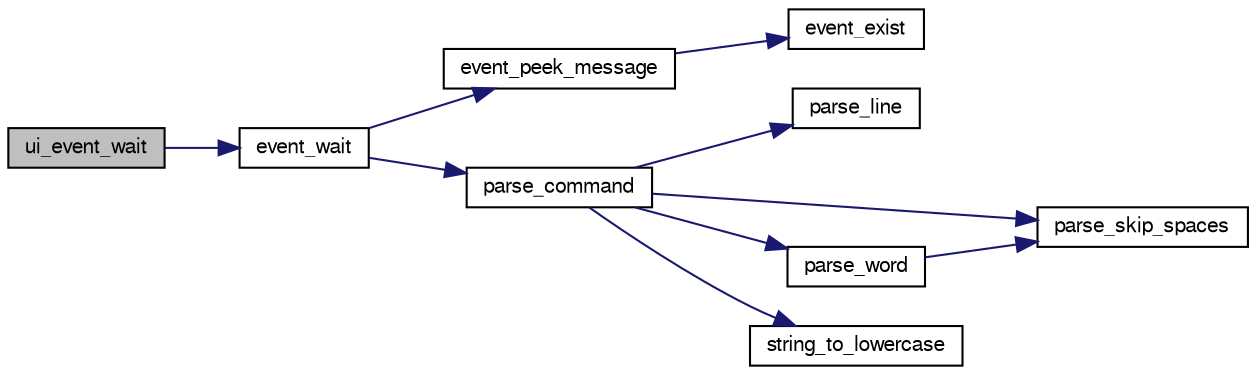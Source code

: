 digraph "ui_event_wait"
{
 // LATEX_PDF_SIZE
  bgcolor="transparent";
  edge [fontname="FreeSans",fontsize="10",labelfontname="FreeSans",labelfontsize="10"];
  node [fontname="FreeSans",fontsize="10",shape=record];
  rankdir="LR";
  Node1 [label="ui_event_wait",height=0.2,width=0.4,color="black", fillcolor="grey75", style="filled", fontcolor="black",tooltip="Wait input."];
  Node1 -> Node2 [color="midnightblue",fontsize="10",style="solid",fontname="FreeSans"];
  Node2 [label="event_wait",height=0.2,width=0.4,color="black",URL="$event_8c.html#a8edd2e244fab231ca29727da94476c48",tooltip="Wait input."];
  Node2 -> Node3 [color="midnightblue",fontsize="10",style="solid",fontname="FreeSans"];
  Node3 [label="event_peek_message",height=0.2,width=0.4,color="black",URL="$event_8c.html#aec5bca279cb9c3b541be99b6b0e491dc",tooltip="Peek the first message from the list."];
  Node3 -> Node4 [color="midnightblue",fontsize="10",style="solid",fontname="FreeSans"];
  Node4 [label="event_exist",height=0.2,width=0.4,color="black",URL="$event_8c.html#a578420a784d4b0ab9838a749d82342b8",tooltip="Check if there is a message."];
  Node2 -> Node5 [color="midnightblue",fontsize="10",style="solid",fontname="FreeSans"];
  Node5 [label="parse_command",height=0.2,width=0.4,color="black",URL="$util_8c.html#a42d6fa0294fe3a643d1942c6610f75f4",tooltip="Parse a command."];
  Node5 -> Node6 [color="midnightblue",fontsize="10",style="solid",fontname="FreeSans"];
  Node6 [label="parse_line",height=0.2,width=0.4,color="black",URL="$util_8c.html#a8648973bfd6c3001cd5ebe5268662f1e",tooltip="Parse a line."];
  Node5 -> Node7 [color="midnightblue",fontsize="10",style="solid",fontname="FreeSans"];
  Node7 [label="parse_skip_spaces",height=0.2,width=0.4,color="black",URL="$util_8c.html#a35508e8fcec689d875231b2f93fbe4a5",tooltip="Skip spaces."];
  Node5 -> Node8 [color="midnightblue",fontsize="10",style="solid",fontname="FreeSans"];
  Node8 [label="parse_word",height=0.2,width=0.4,color="black",URL="$util_8c.html#a37223454580e3fd41f4bddb3c3970da5",tooltip="Parse a word."];
  Node8 -> Node7 [color="midnightblue",fontsize="10",style="solid",fontname="FreeSans"];
  Node5 -> Node9 [color="midnightblue",fontsize="10",style="solid",fontname="FreeSans"];
  Node9 [label="string_to_lowercase",height=0.2,width=0.4,color="black",URL="$util_8c.html#a63f0d8023994d5b47de94f80738870e8",tooltip="Change all char of a string to lowercase."];
}
